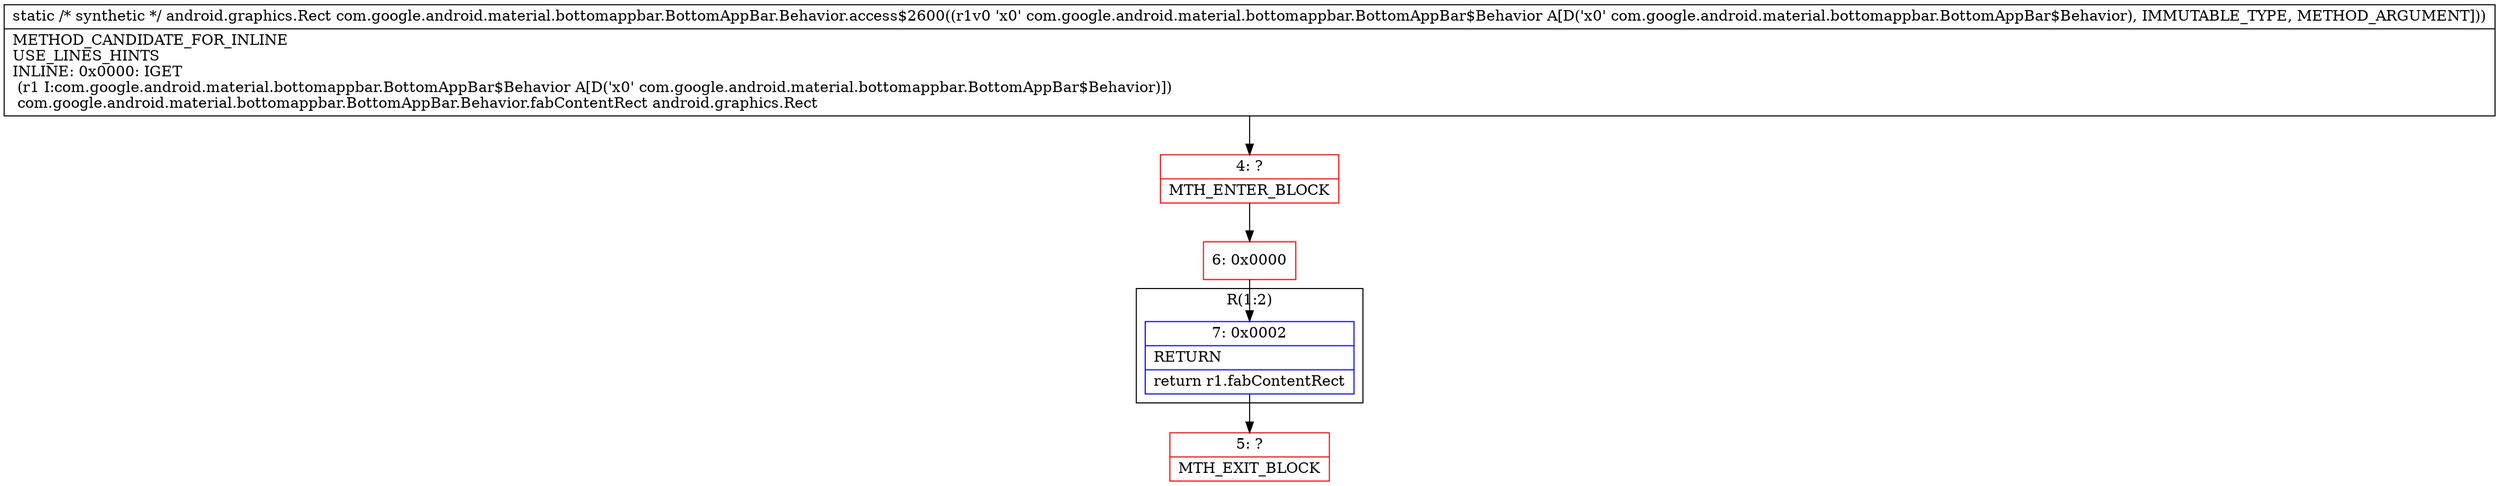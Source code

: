 digraph "CFG forcom.google.android.material.bottomappbar.BottomAppBar.Behavior.access$2600(Lcom\/google\/android\/material\/bottomappbar\/BottomAppBar$Behavior;)Landroid\/graphics\/Rect;" {
subgraph cluster_Region_440288044 {
label = "R(1:2)";
node [shape=record,color=blue];
Node_7 [shape=record,label="{7\:\ 0x0002|RETURN\l|return r1.fabContentRect\l}"];
}
Node_4 [shape=record,color=red,label="{4\:\ ?|MTH_ENTER_BLOCK\l}"];
Node_6 [shape=record,color=red,label="{6\:\ 0x0000}"];
Node_5 [shape=record,color=red,label="{5\:\ ?|MTH_EXIT_BLOCK\l}"];
MethodNode[shape=record,label="{static \/* synthetic *\/ android.graphics.Rect com.google.android.material.bottomappbar.BottomAppBar.Behavior.access$2600((r1v0 'x0' com.google.android.material.bottomappbar.BottomAppBar$Behavior A[D('x0' com.google.android.material.bottomappbar.BottomAppBar$Behavior), IMMUTABLE_TYPE, METHOD_ARGUMENT]))  | METHOD_CANDIDATE_FOR_INLINE\lUSE_LINES_HINTS\lINLINE: 0x0000: IGET  \l  (r1 I:com.google.android.material.bottomappbar.BottomAppBar$Behavior A[D('x0' com.google.android.material.bottomappbar.BottomAppBar$Behavior)])\l com.google.android.material.bottomappbar.BottomAppBar.Behavior.fabContentRect android.graphics.Rect\l}"];
MethodNode -> Node_4;Node_7 -> Node_5;
Node_4 -> Node_6;
Node_6 -> Node_7;
}

